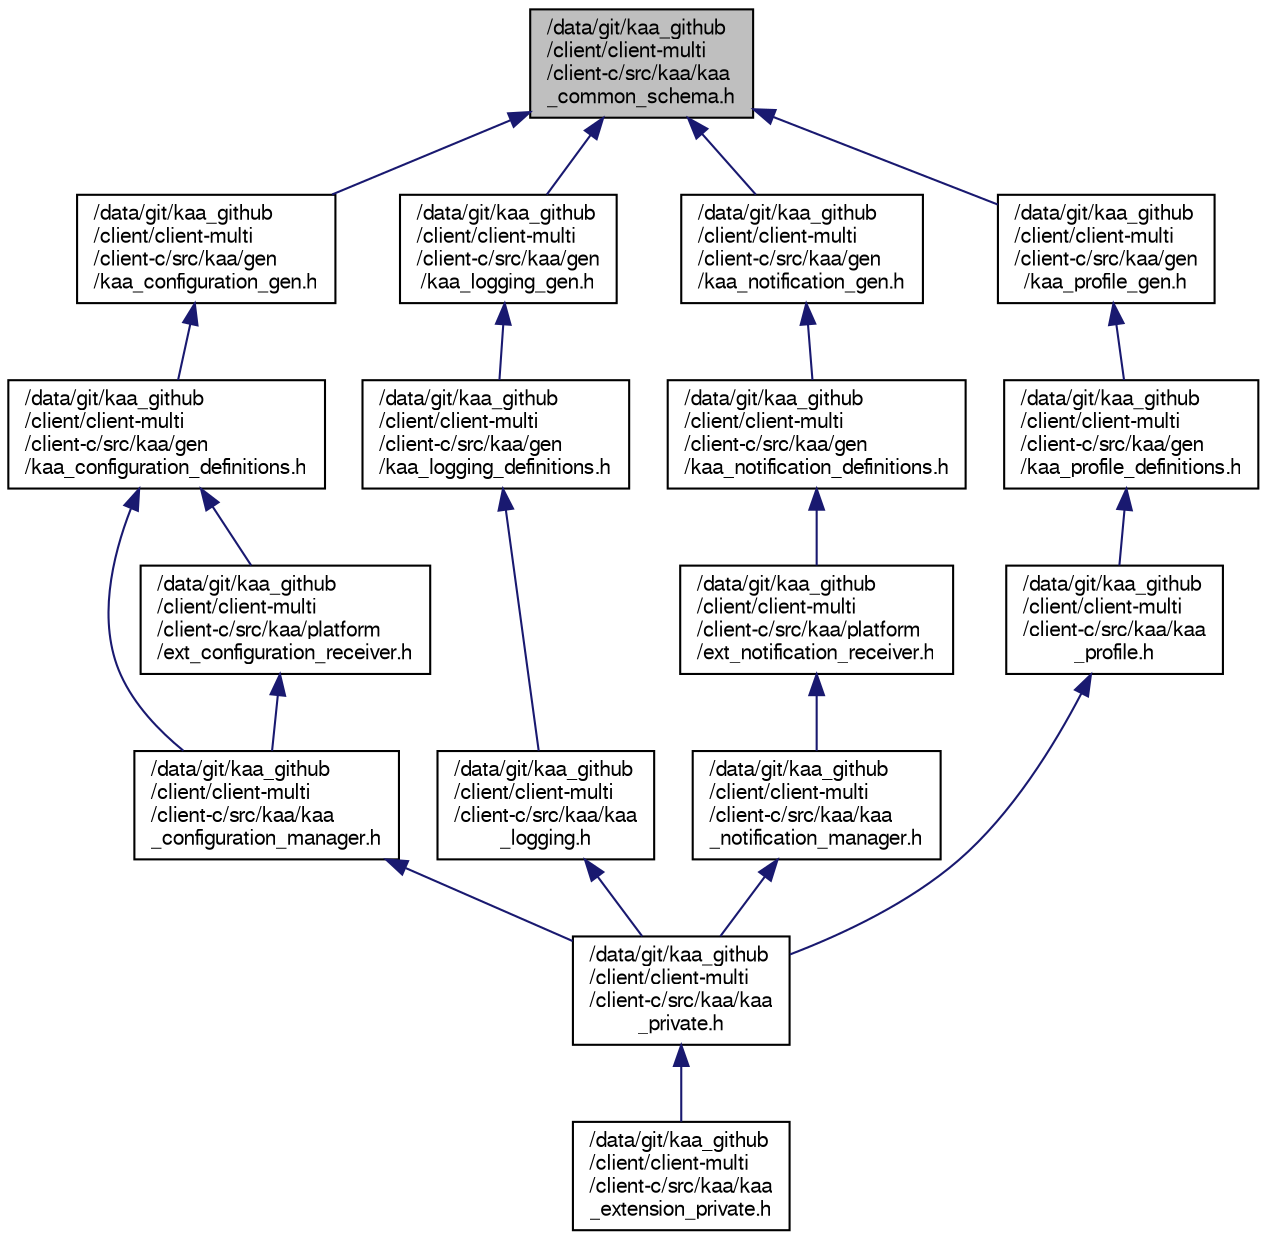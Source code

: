 digraph "/data/git/kaa_github/client/client-multi/client-c/src/kaa/kaa_common_schema.h"
{
  bgcolor="transparent";
  edge [fontname="FreeSans",fontsize="10",labelfontname="FreeSans",labelfontsize="10"];
  node [fontname="FreeSans",fontsize="10",shape=record];
  Node1 [label="/data/git/kaa_github\l/client/client-multi\l/client-c/src/kaa/kaa\l_common_schema.h",height=0.2,width=0.4,color="black", fillcolor="grey75", style="filled" fontcolor="black"];
  Node1 -> Node2 [dir="back",color="midnightblue",fontsize="10",style="solid",fontname="FreeSans"];
  Node2 [label="/data/git/kaa_github\l/client/client-multi\l/client-c/src/kaa/gen\l/kaa_configuration_gen.h",height=0.2,width=0.4,color="black",URL="$kaa__configuration__gen_8h.html"];
  Node2 -> Node3 [dir="back",color="midnightblue",fontsize="10",style="solid",fontname="FreeSans"];
  Node3 [label="/data/git/kaa_github\l/client/client-multi\l/client-c/src/kaa/gen\l/kaa_configuration_definitions.h",height=0.2,width=0.4,color="black",URL="$kaa__configuration__definitions_8h.html"];
  Node3 -> Node4 [dir="back",color="midnightblue",fontsize="10",style="solid",fontname="FreeSans"];
  Node4 [label="/data/git/kaa_github\l/client/client-multi\l/client-c/src/kaa/kaa\l_configuration_manager.h",height=0.2,width=0.4,color="black",URL="$kaa__configuration__manager_8h.html"];
  Node4 -> Node5 [dir="back",color="midnightblue",fontsize="10",style="solid",fontname="FreeSans"];
  Node5 [label="/data/git/kaa_github\l/client/client-multi\l/client-c/src/kaa/kaa\l_private.h",height=0.2,width=0.4,color="black",URL="$kaa__private_8h.html"];
  Node5 -> Node6 [dir="back",color="midnightblue",fontsize="10",style="solid",fontname="FreeSans"];
  Node6 [label="/data/git/kaa_github\l/client/client-multi\l/client-c/src/kaa/kaa\l_extension_private.h",height=0.2,width=0.4,color="black",URL="$kaa__extension__private_8h.html"];
  Node3 -> Node7 [dir="back",color="midnightblue",fontsize="10",style="solid",fontname="FreeSans"];
  Node7 [label="/data/git/kaa_github\l/client/client-multi\l/client-c/src/kaa/platform\l/ext_configuration_receiver.h",height=0.2,width=0.4,color="black",URL="$ext__configuration__receiver_8h.html",tooltip="External interface for receiving configuration updates used by Kaa Configuration subsystem. Should be implemented to automatically receive configuration updates. "];
  Node7 -> Node4 [dir="back",color="midnightblue",fontsize="10",style="solid",fontname="FreeSans"];
  Node1 -> Node8 [dir="back",color="midnightblue",fontsize="10",style="solid",fontname="FreeSans"];
  Node8 [label="/data/git/kaa_github\l/client/client-multi\l/client-c/src/kaa/gen\l/kaa_logging_gen.h",height=0.2,width=0.4,color="black",URL="$kaa__logging__gen_8h.html"];
  Node8 -> Node9 [dir="back",color="midnightblue",fontsize="10",style="solid",fontname="FreeSans"];
  Node9 [label="/data/git/kaa_github\l/client/client-multi\l/client-c/src/kaa/gen\l/kaa_logging_definitions.h",height=0.2,width=0.4,color="black",URL="$kaa__logging__definitions_8h.html"];
  Node9 -> Node10 [dir="back",color="midnightblue",fontsize="10",style="solid",fontname="FreeSans"];
  Node10 [label="/data/git/kaa_github\l/client/client-multi\l/client-c/src/kaa/kaa\l_logging.h",height=0.2,width=0.4,color="black",URL="$kaa__logging_8h.html",tooltip="Kaa data logging subsystem API. "];
  Node10 -> Node5 [dir="back",color="midnightblue",fontsize="10",style="solid",fontname="FreeSans"];
  Node1 -> Node11 [dir="back",color="midnightblue",fontsize="10",style="solid",fontname="FreeSans"];
  Node11 [label="/data/git/kaa_github\l/client/client-multi\l/client-c/src/kaa/gen\l/kaa_notification_gen.h",height=0.2,width=0.4,color="black",URL="$kaa__notification__gen_8h.html"];
  Node11 -> Node12 [dir="back",color="midnightblue",fontsize="10",style="solid",fontname="FreeSans"];
  Node12 [label="/data/git/kaa_github\l/client/client-multi\l/client-c/src/kaa/gen\l/kaa_notification_definitions.h",height=0.2,width=0.4,color="black",URL="$kaa__notification__definitions_8h.html"];
  Node12 -> Node13 [dir="back",color="midnightblue",fontsize="10",style="solid",fontname="FreeSans"];
  Node13 [label="/data/git/kaa_github\l/client/client-multi\l/client-c/src/kaa/platform\l/ext_notification_receiver.h",height=0.2,width=0.4,color="black",URL="$ext__notification__receiver_8h.html"];
  Node13 -> Node14 [dir="back",color="midnightblue",fontsize="10",style="solid",fontname="FreeSans"];
  Node14 [label="/data/git/kaa_github\l/client/client-multi\l/client-c/src/kaa/kaa\l_notification_manager.h",height=0.2,width=0.4,color="black",URL="$kaa__notification__manager_8h.html"];
  Node14 -> Node5 [dir="back",color="midnightblue",fontsize="10",style="solid",fontname="FreeSans"];
  Node1 -> Node15 [dir="back",color="midnightblue",fontsize="10",style="solid",fontname="FreeSans"];
  Node15 [label="/data/git/kaa_github\l/client/client-multi\l/client-c/src/kaa/gen\l/kaa_profile_gen.h",height=0.2,width=0.4,color="black",URL="$kaa__profile__gen_8h.html"];
  Node15 -> Node16 [dir="back",color="midnightblue",fontsize="10",style="solid",fontname="FreeSans"];
  Node16 [label="/data/git/kaa_github\l/client/client-multi\l/client-c/src/kaa/gen\l/kaa_profile_definitions.h",height=0.2,width=0.4,color="black",URL="$kaa__profile__definitions_8h.html"];
  Node16 -> Node17 [dir="back",color="midnightblue",fontsize="10",style="solid",fontname="FreeSans"];
  Node17 [label="/data/git/kaa_github\l/client/client-multi\l/client-c/src/kaa/kaa\l_profile.h",height=0.2,width=0.4,color="black",URL="$kaa__profile_8h.html",tooltip="Kaa profile reporting API. "];
  Node17 -> Node5 [dir="back",color="midnightblue",fontsize="10",style="solid",fontname="FreeSans"];
}
